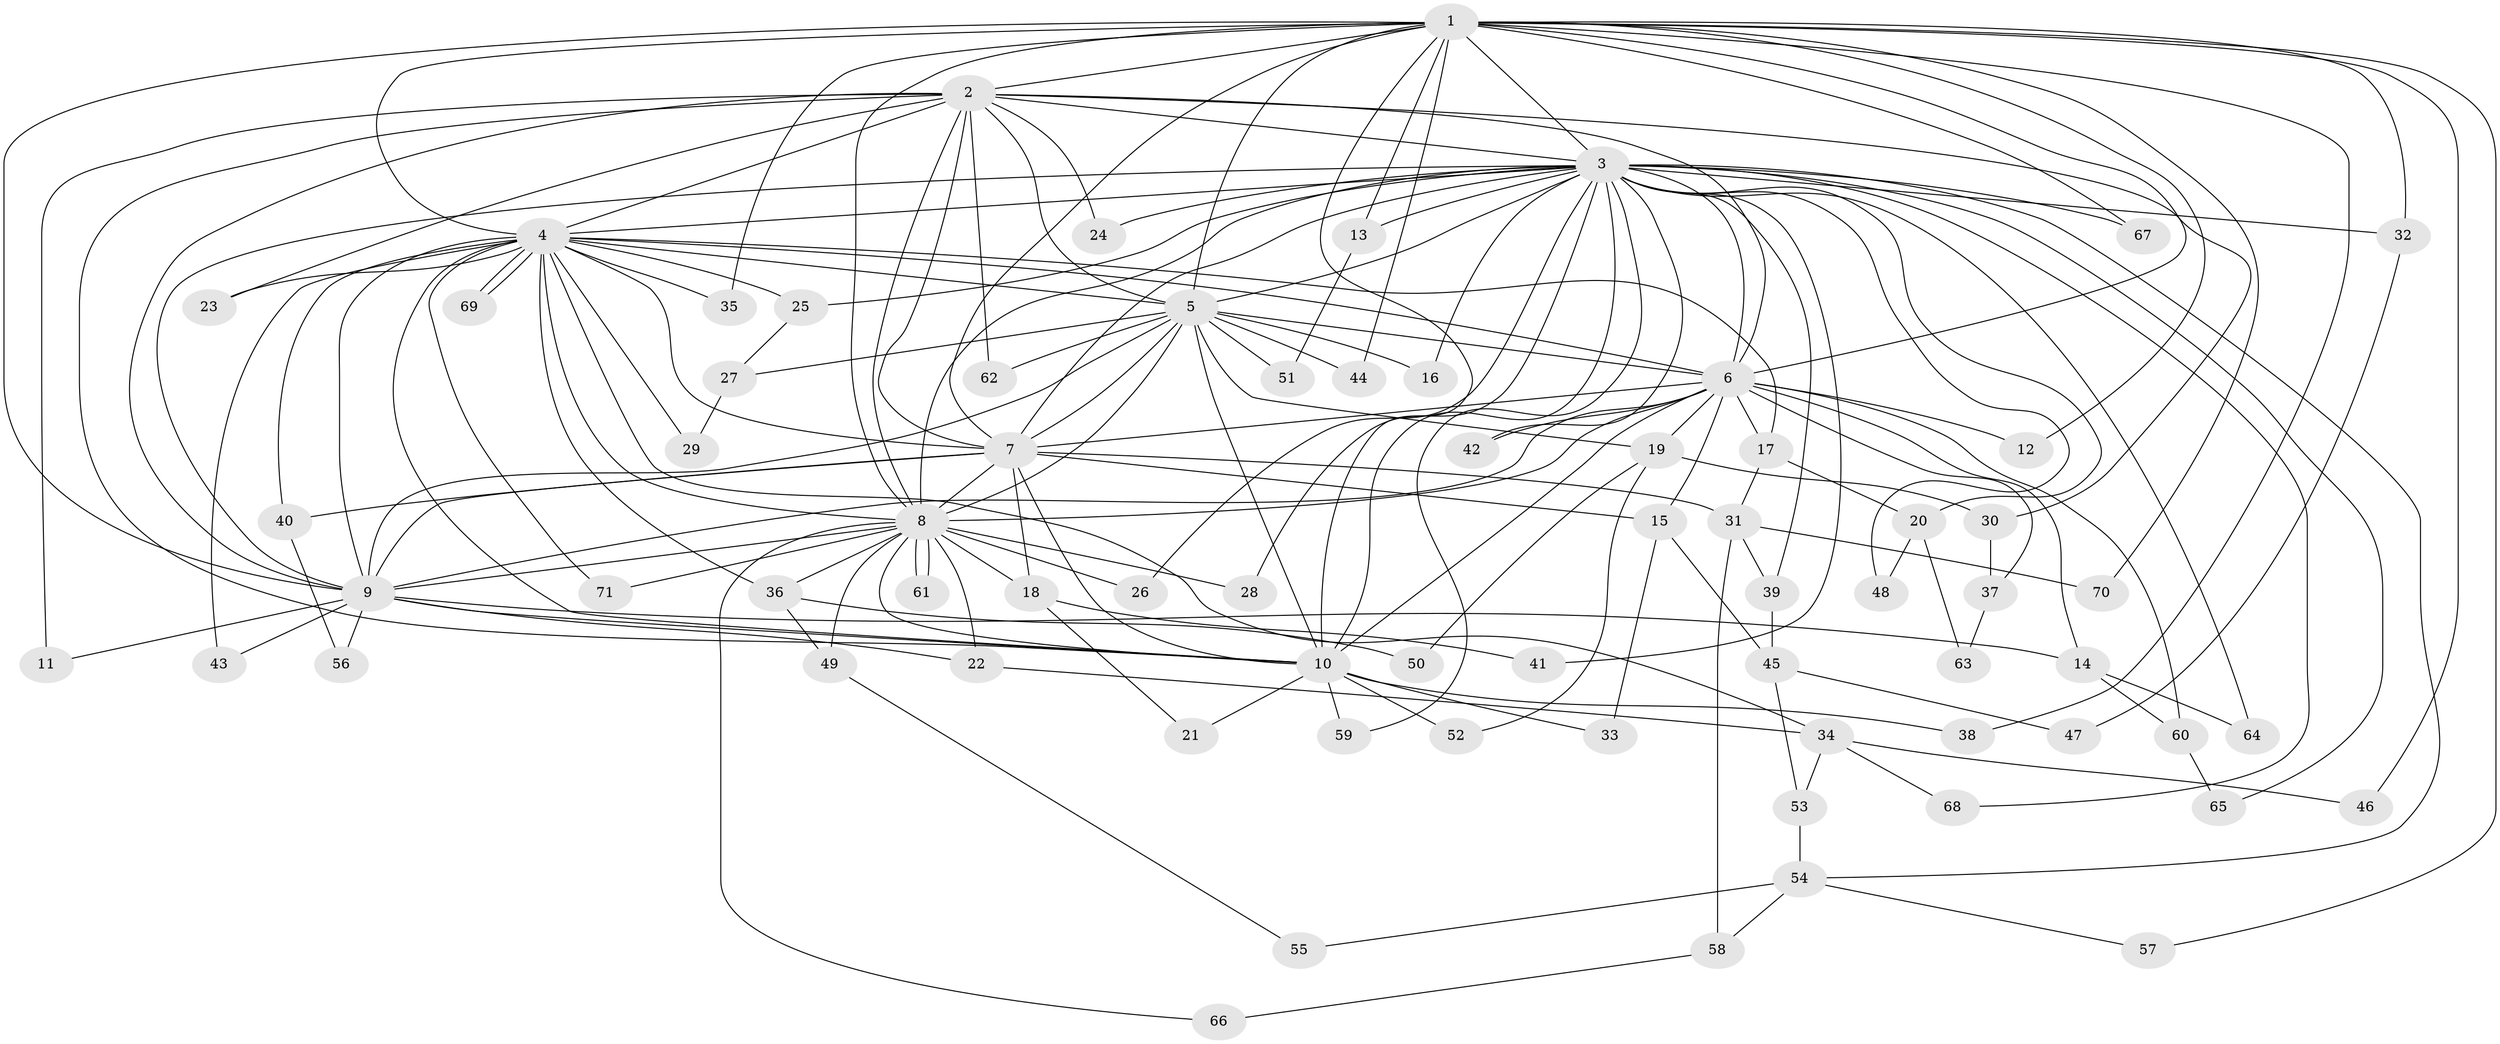 // coarse degree distribution, {15: 0.037037037037037035, 16: 0.037037037037037035, 27: 0.018518518518518517, 19: 0.018518518518518517, 11: 0.018518518518518517, 2: 0.5555555555555556, 3: 0.16666666666666666, 4: 0.07407407407407407, 5: 0.037037037037037035, 6: 0.037037037037037035}
// Generated by graph-tools (version 1.1) at 2025/51/02/27/25 19:51:49]
// undirected, 71 vertices, 167 edges
graph export_dot {
graph [start="1"]
  node [color=gray90,style=filled];
  1;
  2;
  3;
  4;
  5;
  6;
  7;
  8;
  9;
  10;
  11;
  12;
  13;
  14;
  15;
  16;
  17;
  18;
  19;
  20;
  21;
  22;
  23;
  24;
  25;
  26;
  27;
  28;
  29;
  30;
  31;
  32;
  33;
  34;
  35;
  36;
  37;
  38;
  39;
  40;
  41;
  42;
  43;
  44;
  45;
  46;
  47;
  48;
  49;
  50;
  51;
  52;
  53;
  54;
  55;
  56;
  57;
  58;
  59;
  60;
  61;
  62;
  63;
  64;
  65;
  66;
  67;
  68;
  69;
  70;
  71;
  1 -- 2;
  1 -- 3;
  1 -- 4;
  1 -- 5;
  1 -- 6;
  1 -- 7;
  1 -- 8;
  1 -- 9;
  1 -- 10;
  1 -- 12;
  1 -- 13;
  1 -- 32;
  1 -- 35;
  1 -- 38;
  1 -- 44;
  1 -- 46;
  1 -- 57;
  1 -- 67;
  1 -- 70;
  2 -- 3;
  2 -- 4;
  2 -- 5;
  2 -- 6;
  2 -- 7;
  2 -- 8;
  2 -- 9;
  2 -- 10;
  2 -- 11;
  2 -- 23;
  2 -- 24;
  2 -- 30;
  2 -- 62;
  3 -- 4;
  3 -- 5;
  3 -- 6;
  3 -- 7;
  3 -- 8;
  3 -- 9;
  3 -- 10;
  3 -- 13;
  3 -- 16;
  3 -- 20;
  3 -- 24;
  3 -- 25;
  3 -- 26;
  3 -- 28;
  3 -- 32;
  3 -- 39;
  3 -- 41;
  3 -- 42;
  3 -- 48;
  3 -- 54;
  3 -- 59;
  3 -- 64;
  3 -- 65;
  3 -- 67;
  3 -- 68;
  4 -- 5;
  4 -- 6;
  4 -- 7;
  4 -- 8;
  4 -- 9;
  4 -- 10;
  4 -- 17;
  4 -- 23;
  4 -- 25;
  4 -- 29;
  4 -- 34;
  4 -- 35;
  4 -- 36;
  4 -- 40;
  4 -- 43;
  4 -- 69;
  4 -- 69;
  4 -- 71;
  5 -- 6;
  5 -- 7;
  5 -- 8;
  5 -- 9;
  5 -- 10;
  5 -- 16;
  5 -- 19;
  5 -- 27;
  5 -- 44;
  5 -- 51;
  5 -- 62;
  6 -- 7;
  6 -- 8;
  6 -- 9;
  6 -- 10;
  6 -- 12;
  6 -- 14;
  6 -- 15;
  6 -- 17;
  6 -- 19;
  6 -- 37;
  6 -- 42;
  6 -- 60;
  7 -- 8;
  7 -- 9;
  7 -- 10;
  7 -- 15;
  7 -- 18;
  7 -- 31;
  7 -- 40;
  8 -- 9;
  8 -- 10;
  8 -- 18;
  8 -- 22;
  8 -- 26;
  8 -- 28;
  8 -- 36;
  8 -- 49;
  8 -- 61;
  8 -- 61;
  8 -- 66;
  8 -- 71;
  9 -- 10;
  9 -- 11;
  9 -- 14;
  9 -- 22;
  9 -- 43;
  9 -- 56;
  10 -- 21;
  10 -- 33;
  10 -- 38;
  10 -- 52;
  10 -- 59;
  13 -- 51;
  14 -- 60;
  14 -- 64;
  15 -- 33;
  15 -- 45;
  17 -- 20;
  17 -- 31;
  18 -- 21;
  18 -- 41;
  19 -- 30;
  19 -- 50;
  19 -- 52;
  20 -- 48;
  20 -- 63;
  22 -- 34;
  25 -- 27;
  27 -- 29;
  30 -- 37;
  31 -- 39;
  31 -- 58;
  31 -- 70;
  32 -- 47;
  34 -- 46;
  34 -- 53;
  34 -- 68;
  36 -- 49;
  36 -- 50;
  37 -- 63;
  39 -- 45;
  40 -- 56;
  45 -- 47;
  45 -- 53;
  49 -- 55;
  53 -- 54;
  54 -- 55;
  54 -- 57;
  54 -- 58;
  58 -- 66;
  60 -- 65;
}
